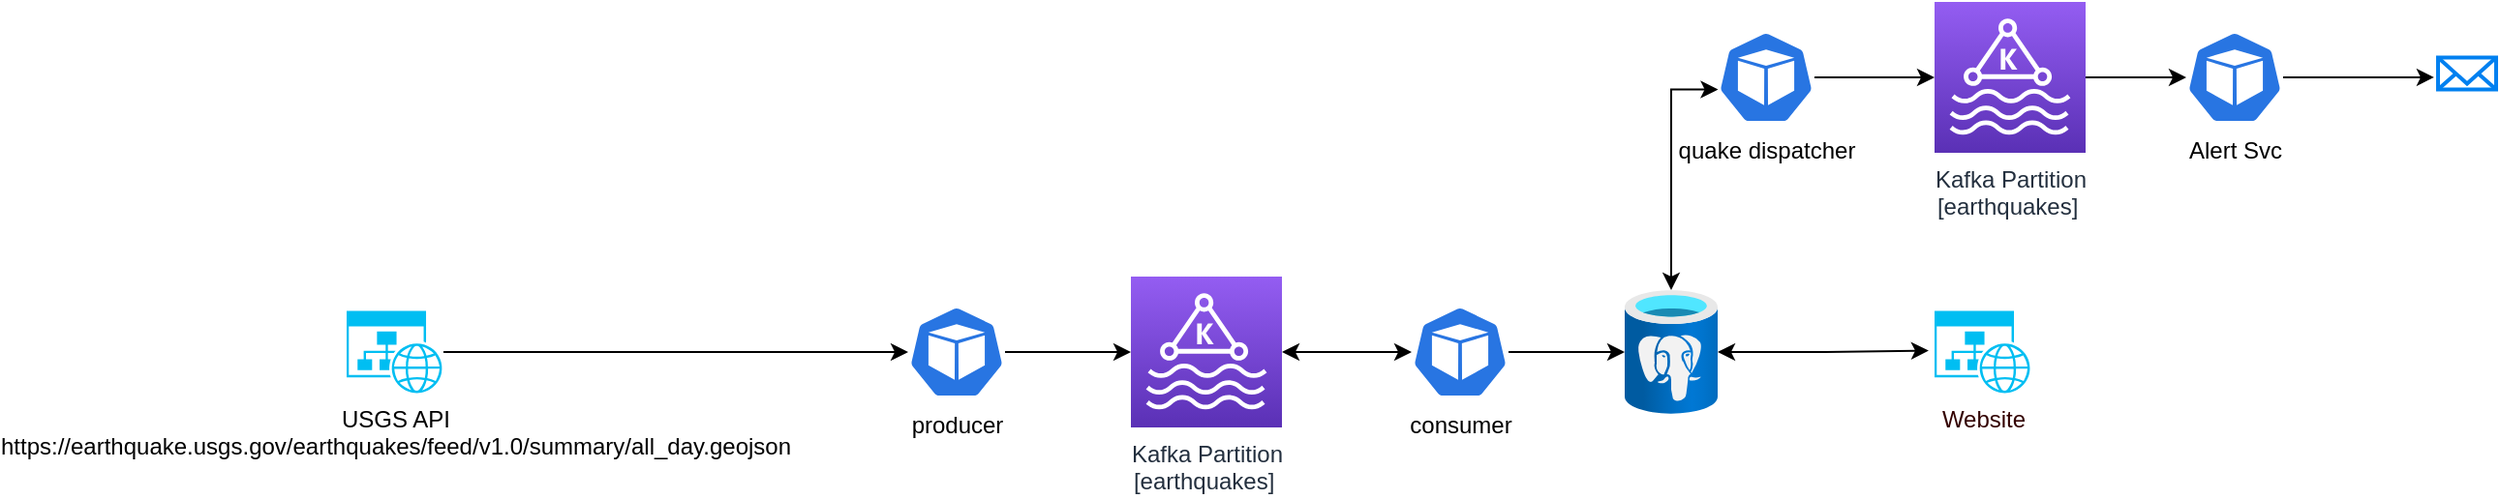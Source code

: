 <mxfile version="20.8.10" type="device"><diagram name="Page-1" id="pjqdDq2jHFRLgldV0t5V"><mxGraphModel dx="2200" dy="781" grid="1" gridSize="10" guides="1" tooltips="1" connect="1" arrows="1" fold="1" page="1" pageScale="1" pageWidth="850" pageHeight="1100" math="0" shadow="0"><root><mxCell id="0"/><mxCell id="1" parent="0"/><mxCell id="GelMtA3lNaFv8cILjUeN-28" style="edgeStyle=orthogonalEdgeStyle;rounded=0;orthogonalLoop=1;jettySize=auto;html=1;fontColor=#330000;startArrow=none;startFill=0;endArrow=classic;endFill=1;" edge="1" parent="1" source="GelMtA3lNaFv8cILjUeN-2" target="GelMtA3lNaFv8cILjUeN-3"><mxGeometry relative="1" as="geometry"/></mxCell><mxCell id="GelMtA3lNaFv8cILjUeN-2" value="USGS API&lt;br&gt;https://earthquake.usgs.gov/earthquakes/feed/v1.0/summary/all_day.geojson" style="verticalLabelPosition=bottom;html=1;verticalAlign=top;align=center;strokeColor=none;fillColor=#00BEF2;shape=mxgraph.azure.website_generic;pointerEvents=1;" vertex="1" parent="1"><mxGeometry x="120" y="399.75" width="50" height="42.5" as="geometry"/></mxCell><mxCell id="GelMtA3lNaFv8cILjUeN-27" style="edgeStyle=orthogonalEdgeStyle;rounded=0;orthogonalLoop=1;jettySize=auto;html=1;fontColor=#330000;startArrow=none;startFill=0;endArrow=classic;endFill=1;" edge="1" parent="1" source="GelMtA3lNaFv8cILjUeN-3" target="GelMtA3lNaFv8cILjUeN-5"><mxGeometry relative="1" as="geometry"/></mxCell><mxCell id="GelMtA3lNaFv8cILjUeN-3" value="producer&lt;br&gt;" style="sketch=0;html=1;dashed=0;whitespace=wrap;fillColor=#2875E2;strokeColor=#ffffff;points=[[0.005,0.63,0],[0.1,0.2,0],[0.9,0.2,0],[0.5,0,0],[0.995,0.63,0],[0.72,0.99,0],[0.5,1,0],[0.28,0.99,0]];verticalLabelPosition=bottom;align=center;verticalAlign=top;shape=mxgraph.kubernetes.icon;prIcon=pod" vertex="1" parent="1"><mxGeometry x="410" y="397" width="50" height="48" as="geometry"/></mxCell><mxCell id="GelMtA3lNaFv8cILjUeN-8" style="edgeStyle=orthogonalEdgeStyle;rounded=0;orthogonalLoop=1;jettySize=auto;html=1;fontColor=#330000;startArrow=classic;startFill=1;" edge="1" parent="1" source="GelMtA3lNaFv8cILjUeN-5" target="GelMtA3lNaFv8cILjUeN-6"><mxGeometry relative="1" as="geometry"/></mxCell><mxCell id="GelMtA3lNaFv8cILjUeN-5" value="Kafka Partition&lt;br&gt;[earthquakes]&amp;nbsp;" style="sketch=0;points=[[0,0,0],[0.25,0,0],[0.5,0,0],[0.75,0,0],[1,0,0],[0,1,0],[0.25,1,0],[0.5,1,0],[0.75,1,0],[1,1,0],[0,0.25,0],[0,0.5,0],[0,0.75,0],[1,0.25,0],[1,0.5,0],[1,0.75,0]];outlineConnect=0;fontColor=#232F3E;gradientColor=#945DF2;gradientDirection=north;fillColor=#5A30B5;strokeColor=#ffffff;dashed=0;verticalLabelPosition=bottom;verticalAlign=top;align=center;html=1;fontSize=12;fontStyle=0;aspect=fixed;shape=mxgraph.aws4.resourceIcon;resIcon=mxgraph.aws4.managed_streaming_for_kafka;labelBackgroundColor=none;" vertex="1" parent="1"><mxGeometry x="525" y="382" width="78" height="78" as="geometry"/></mxCell><mxCell id="GelMtA3lNaFv8cILjUeN-10" style="edgeStyle=orthogonalEdgeStyle;rounded=0;orthogonalLoop=1;jettySize=auto;html=1;fontColor=#330000;" edge="1" parent="1" source="GelMtA3lNaFv8cILjUeN-6" target="GelMtA3lNaFv8cILjUeN-9"><mxGeometry relative="1" as="geometry"/></mxCell><mxCell id="GelMtA3lNaFv8cILjUeN-6" value="consumer" style="sketch=0;html=1;dashed=0;whitespace=wrap;fillColor=#2875E2;strokeColor=#ffffff;points=[[0.005,0.63,0],[0.1,0.2,0],[0.9,0.2,0],[0.5,0,0],[0.995,0.63,0],[0.72,0.99,0],[0.5,1,0],[0.28,0.99,0]];verticalLabelPosition=bottom;align=center;verticalAlign=top;shape=mxgraph.kubernetes.icon;prIcon=pod" vertex="1" parent="1"><mxGeometry x="670" y="397" width="50" height="48" as="geometry"/></mxCell><mxCell id="GelMtA3lNaFv8cILjUeN-13" style="edgeStyle=orthogonalEdgeStyle;rounded=0;orthogonalLoop=1;jettySize=auto;html=1;entryX=-0.061;entryY=0.482;entryDx=0;entryDy=0;entryPerimeter=0;fontColor=#330000;startArrow=classic;startFill=1;" edge="1" parent="1" source="GelMtA3lNaFv8cILjUeN-9" target="GelMtA3lNaFv8cILjUeN-12"><mxGeometry relative="1" as="geometry"/></mxCell><mxCell id="GelMtA3lNaFv8cILjUeN-17" style="edgeStyle=orthogonalEdgeStyle;rounded=0;orthogonalLoop=1;jettySize=auto;html=1;entryX=0.005;entryY=0.63;entryDx=0;entryDy=0;entryPerimeter=0;fontColor=#330000;startArrow=classic;startFill=1;" edge="1" parent="1" source="GelMtA3lNaFv8cILjUeN-9" target="GelMtA3lNaFv8cILjUeN-16"><mxGeometry relative="1" as="geometry"/></mxCell><mxCell id="GelMtA3lNaFv8cILjUeN-9" value="" style="aspect=fixed;html=1;points=[];align=center;image;fontSize=12;image=img/lib/azure2/databases/Azure_Database_PostgreSQL_Server.svg;labelBackgroundColor=none;fontColor=#330000;" vertex="1" parent="1"><mxGeometry x="780" y="389" width="48" height="64" as="geometry"/></mxCell><mxCell id="GelMtA3lNaFv8cILjUeN-12" value="Website" style="verticalLabelPosition=bottom;html=1;verticalAlign=top;align=center;strokeColor=none;fillColor=#00BEF2;shape=mxgraph.azure.website_generic;pointerEvents=1;labelBackgroundColor=none;fontColor=#330000;" vertex="1" parent="1"><mxGeometry x="940" y="399.75" width="50" height="42.5" as="geometry"/></mxCell><mxCell id="GelMtA3lNaFv8cILjUeN-20" style="edgeStyle=orthogonalEdgeStyle;rounded=0;orthogonalLoop=1;jettySize=auto;html=1;fontColor=#330000;" edge="1" parent="1" source="GelMtA3lNaFv8cILjUeN-14" target="GelMtA3lNaFv8cILjUeN-19"><mxGeometry relative="1" as="geometry"/></mxCell><mxCell id="GelMtA3lNaFv8cILjUeN-14" value="Kafka Partition&lt;br&gt;[earthquakes]&amp;nbsp;" style="sketch=0;points=[[0,0,0],[0.25,0,0],[0.5,0,0],[0.75,0,0],[1,0,0],[0,1,0],[0.25,1,0],[0.5,1,0],[0.75,1,0],[1,1,0],[0,0.25,0],[0,0.5,0],[0,0.75,0],[1,0.25,0],[1,0.5,0],[1,0.75,0]];outlineConnect=0;fontColor=#232F3E;gradientColor=#945DF2;gradientDirection=north;fillColor=#5A30B5;strokeColor=#ffffff;dashed=0;verticalLabelPosition=bottom;verticalAlign=top;align=center;html=1;fontSize=12;fontStyle=0;aspect=fixed;shape=mxgraph.aws4.resourceIcon;resIcon=mxgraph.aws4.managed_streaming_for_kafka;labelBackgroundColor=none;" vertex="1" parent="1"><mxGeometry x="940" y="240" width="78" height="78" as="geometry"/></mxCell><mxCell id="GelMtA3lNaFv8cILjUeN-18" style="edgeStyle=orthogonalEdgeStyle;rounded=0;orthogonalLoop=1;jettySize=auto;html=1;fontColor=#330000;" edge="1" parent="1" source="GelMtA3lNaFv8cILjUeN-16" target="GelMtA3lNaFv8cILjUeN-14"><mxGeometry relative="1" as="geometry"/></mxCell><mxCell id="GelMtA3lNaFv8cILjUeN-16" value="quake dispatcher" style="sketch=0;html=1;dashed=0;whitespace=wrap;fillColor=#2875E2;strokeColor=#ffffff;points=[[0.005,0.63,0],[0.1,0.2,0],[0.9,0.2,0],[0.5,0,0],[0.995,0.63,0],[0.72,0.99,0],[0.5,1,0],[0.28,0.99,0]];verticalLabelPosition=bottom;align=center;verticalAlign=top;shape=mxgraph.kubernetes.icon;prIcon=pod" vertex="1" parent="1"><mxGeometry x="828" y="255" width="50" height="48" as="geometry"/></mxCell><mxCell id="GelMtA3lNaFv8cILjUeN-22" style="edgeStyle=orthogonalEdgeStyle;rounded=0;orthogonalLoop=1;jettySize=auto;html=1;entryX=-0.068;entryY=0.619;entryDx=0;entryDy=0;entryPerimeter=0;fontColor=#330000;startArrow=none;startFill=0;endArrow=classic;endFill=1;" edge="1" parent="1" source="GelMtA3lNaFv8cILjUeN-19" target="GelMtA3lNaFv8cILjUeN-21"><mxGeometry relative="1" as="geometry"/></mxCell><mxCell id="GelMtA3lNaFv8cILjUeN-19" value="Alert Svc" style="sketch=0;html=1;dashed=0;whitespace=wrap;fillColor=#2875E2;strokeColor=#ffffff;points=[[0.005,0.63,0],[0.1,0.2,0],[0.9,0.2,0],[0.5,0,0],[0.995,0.63,0],[0.72,0.99,0],[0.5,1,0],[0.28,0.99,0]];verticalLabelPosition=bottom;align=center;verticalAlign=top;shape=mxgraph.kubernetes.icon;prIcon=pod" vertex="1" parent="1"><mxGeometry x="1070" y="255" width="50" height="48" as="geometry"/></mxCell><mxCell id="GelMtA3lNaFv8cILjUeN-21" value="" style="html=1;verticalLabelPosition=bottom;align=center;labelBackgroundColor=#ffffff;verticalAlign=top;strokeWidth=2;strokeColor=#0080F0;shadow=0;dashed=0;shape=mxgraph.ios7.icons.mail;fontColor=#330000;" vertex="1" parent="1"><mxGeometry x="1200" y="268.75" width="30" height="16.5" as="geometry"/></mxCell></root></mxGraphModel></diagram></mxfile>